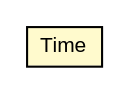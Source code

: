 #!/usr/local/bin/dot
#
# Class diagram 
# Generated by UMLGraph version R5_6-24-gf6e263 (http://www.umlgraph.org/)
#

digraph G {
	edge [fontname="arial",fontsize=10,labelfontname="arial",labelfontsize=10];
	node [fontname="arial",fontsize=10,shape=plaintext];
	nodesep=0.25;
	ranksep=0.5;
	// edu.arizona.biosemantics.semanticmarkup.markupelement.phenology.transform.PhenologyTransformer.Time
	c117120 [label=<<table title="edu.arizona.biosemantics.semanticmarkup.markupelement.phenology.transform.PhenologyTransformer.Time" border="0" cellborder="1" cellspacing="0" cellpadding="2" port="p" bgcolor="lemonChiffon" href="./PhenologyTransformer.Time.html">
		<tr><td><table border="0" cellspacing="0" cellpadding="1">
<tr><td align="center" balign="center"> Time </td></tr>
		</table></td></tr>
		</table>>, URL="./PhenologyTransformer.Time.html", fontname="arial", fontcolor="black", fontsize=10.0];
}

